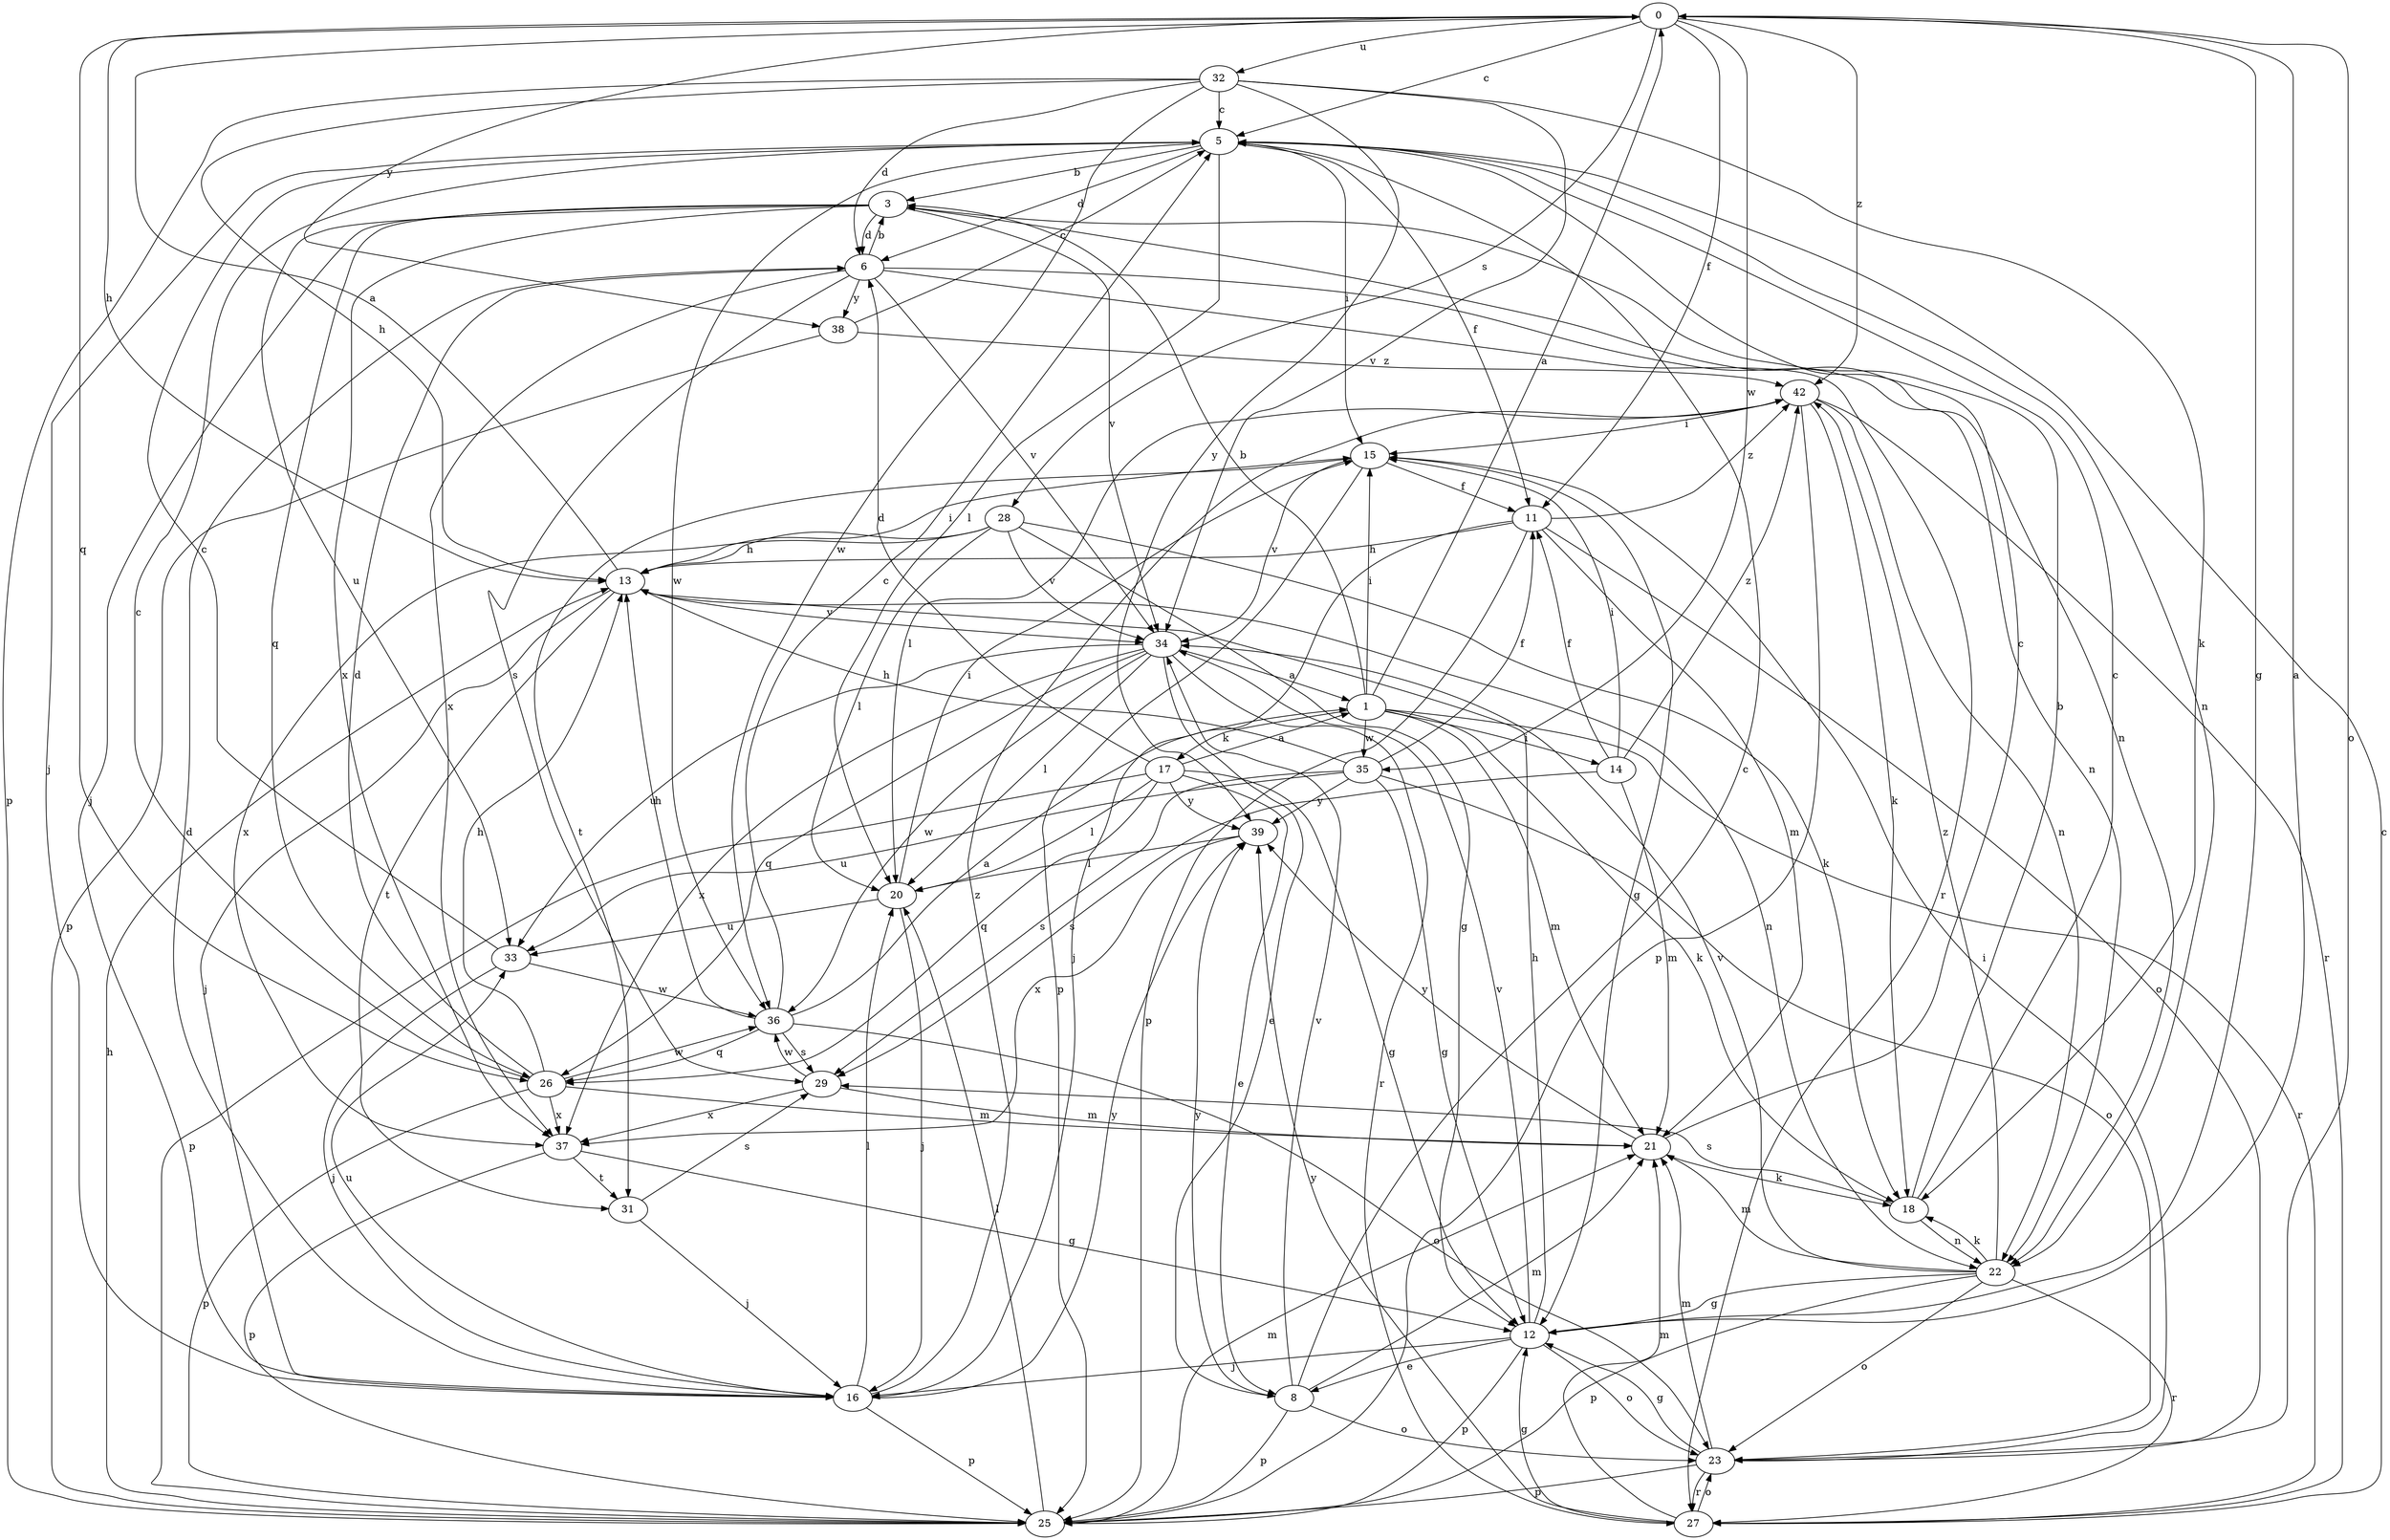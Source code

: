 strict digraph  {
0;
1;
3;
5;
6;
8;
11;
12;
13;
14;
15;
16;
17;
18;
20;
21;
22;
23;
25;
26;
27;
28;
29;
31;
32;
33;
34;
35;
36;
37;
38;
39;
42;
0 -> 5  [label=c];
0 -> 11  [label=f];
0 -> 12  [label=g];
0 -> 13  [label=h];
0 -> 23  [label=o];
0 -> 26  [label=q];
0 -> 28  [label=s];
0 -> 32  [label=u];
0 -> 35  [label=w];
0 -> 38  [label=y];
0 -> 42  [label=z];
1 -> 0  [label=a];
1 -> 3  [label=b];
1 -> 14  [label=i];
1 -> 15  [label=i];
1 -> 17  [label=k];
1 -> 18  [label=k];
1 -> 21  [label=m];
1 -> 27  [label=r];
1 -> 35  [label=w];
3 -> 6  [label=d];
3 -> 16  [label=j];
3 -> 22  [label=n];
3 -> 26  [label=q];
3 -> 33  [label=u];
3 -> 34  [label=v];
3 -> 37  [label=x];
5 -> 3  [label=b];
5 -> 6  [label=d];
5 -> 11  [label=f];
5 -> 15  [label=i];
5 -> 16  [label=j];
5 -> 20  [label=l];
5 -> 22  [label=n];
5 -> 36  [label=w];
6 -> 3  [label=b];
6 -> 22  [label=n];
6 -> 27  [label=r];
6 -> 29  [label=s];
6 -> 34  [label=v];
6 -> 37  [label=x];
6 -> 38  [label=y];
8 -> 5  [label=c];
8 -> 21  [label=m];
8 -> 23  [label=o];
8 -> 25  [label=p];
8 -> 34  [label=v];
8 -> 39  [label=y];
11 -> 13  [label=h];
11 -> 16  [label=j];
11 -> 21  [label=m];
11 -> 23  [label=o];
11 -> 25  [label=p];
11 -> 42  [label=z];
12 -> 0  [label=a];
12 -> 8  [label=e];
12 -> 13  [label=h];
12 -> 16  [label=j];
12 -> 23  [label=o];
12 -> 25  [label=p];
12 -> 34  [label=v];
13 -> 0  [label=a];
13 -> 15  [label=i];
13 -> 16  [label=j];
13 -> 22  [label=n];
13 -> 31  [label=t];
13 -> 34  [label=v];
14 -> 11  [label=f];
14 -> 15  [label=i];
14 -> 21  [label=m];
14 -> 29  [label=s];
14 -> 42  [label=z];
15 -> 11  [label=f];
15 -> 12  [label=g];
15 -> 25  [label=p];
15 -> 31  [label=t];
15 -> 34  [label=v];
16 -> 6  [label=d];
16 -> 20  [label=l];
16 -> 25  [label=p];
16 -> 33  [label=u];
16 -> 39  [label=y];
16 -> 42  [label=z];
17 -> 1  [label=a];
17 -> 6  [label=d];
17 -> 8  [label=e];
17 -> 12  [label=g];
17 -> 20  [label=l];
17 -> 25  [label=p];
17 -> 26  [label=q];
17 -> 39  [label=y];
18 -> 3  [label=b];
18 -> 5  [label=c];
18 -> 22  [label=n];
18 -> 29  [label=s];
20 -> 15  [label=i];
20 -> 16  [label=j];
20 -> 33  [label=u];
21 -> 5  [label=c];
21 -> 18  [label=k];
21 -> 39  [label=y];
22 -> 12  [label=g];
22 -> 18  [label=k];
22 -> 21  [label=m];
22 -> 23  [label=o];
22 -> 25  [label=p];
22 -> 27  [label=r];
22 -> 34  [label=v];
22 -> 42  [label=z];
23 -> 12  [label=g];
23 -> 15  [label=i];
23 -> 21  [label=m];
23 -> 25  [label=p];
23 -> 27  [label=r];
25 -> 13  [label=h];
25 -> 20  [label=l];
25 -> 21  [label=m];
26 -> 5  [label=c];
26 -> 6  [label=d];
26 -> 13  [label=h];
26 -> 21  [label=m];
26 -> 25  [label=p];
26 -> 36  [label=w];
26 -> 37  [label=x];
27 -> 5  [label=c];
27 -> 12  [label=g];
27 -> 21  [label=m];
27 -> 23  [label=o];
27 -> 39  [label=y];
28 -> 12  [label=g];
28 -> 13  [label=h];
28 -> 18  [label=k];
28 -> 20  [label=l];
28 -> 34  [label=v];
28 -> 37  [label=x];
29 -> 21  [label=m];
29 -> 36  [label=w];
29 -> 37  [label=x];
31 -> 16  [label=j];
31 -> 29  [label=s];
32 -> 5  [label=c];
32 -> 6  [label=d];
32 -> 13  [label=h];
32 -> 18  [label=k];
32 -> 25  [label=p];
32 -> 34  [label=v];
32 -> 36  [label=w];
32 -> 39  [label=y];
33 -> 5  [label=c];
33 -> 16  [label=j];
33 -> 36  [label=w];
34 -> 1  [label=a];
34 -> 8  [label=e];
34 -> 20  [label=l];
34 -> 26  [label=q];
34 -> 27  [label=r];
34 -> 33  [label=u];
34 -> 36  [label=w];
34 -> 37  [label=x];
35 -> 11  [label=f];
35 -> 12  [label=g];
35 -> 13  [label=h];
35 -> 23  [label=o];
35 -> 29  [label=s];
35 -> 33  [label=u];
35 -> 39  [label=y];
36 -> 1  [label=a];
36 -> 5  [label=c];
36 -> 13  [label=h];
36 -> 23  [label=o];
36 -> 26  [label=q];
36 -> 29  [label=s];
37 -> 12  [label=g];
37 -> 25  [label=p];
37 -> 31  [label=t];
38 -> 5  [label=c];
38 -> 25  [label=p];
38 -> 42  [label=z];
39 -> 20  [label=l];
39 -> 37  [label=x];
42 -> 15  [label=i];
42 -> 18  [label=k];
42 -> 20  [label=l];
42 -> 22  [label=n];
42 -> 25  [label=p];
42 -> 27  [label=r];
}
